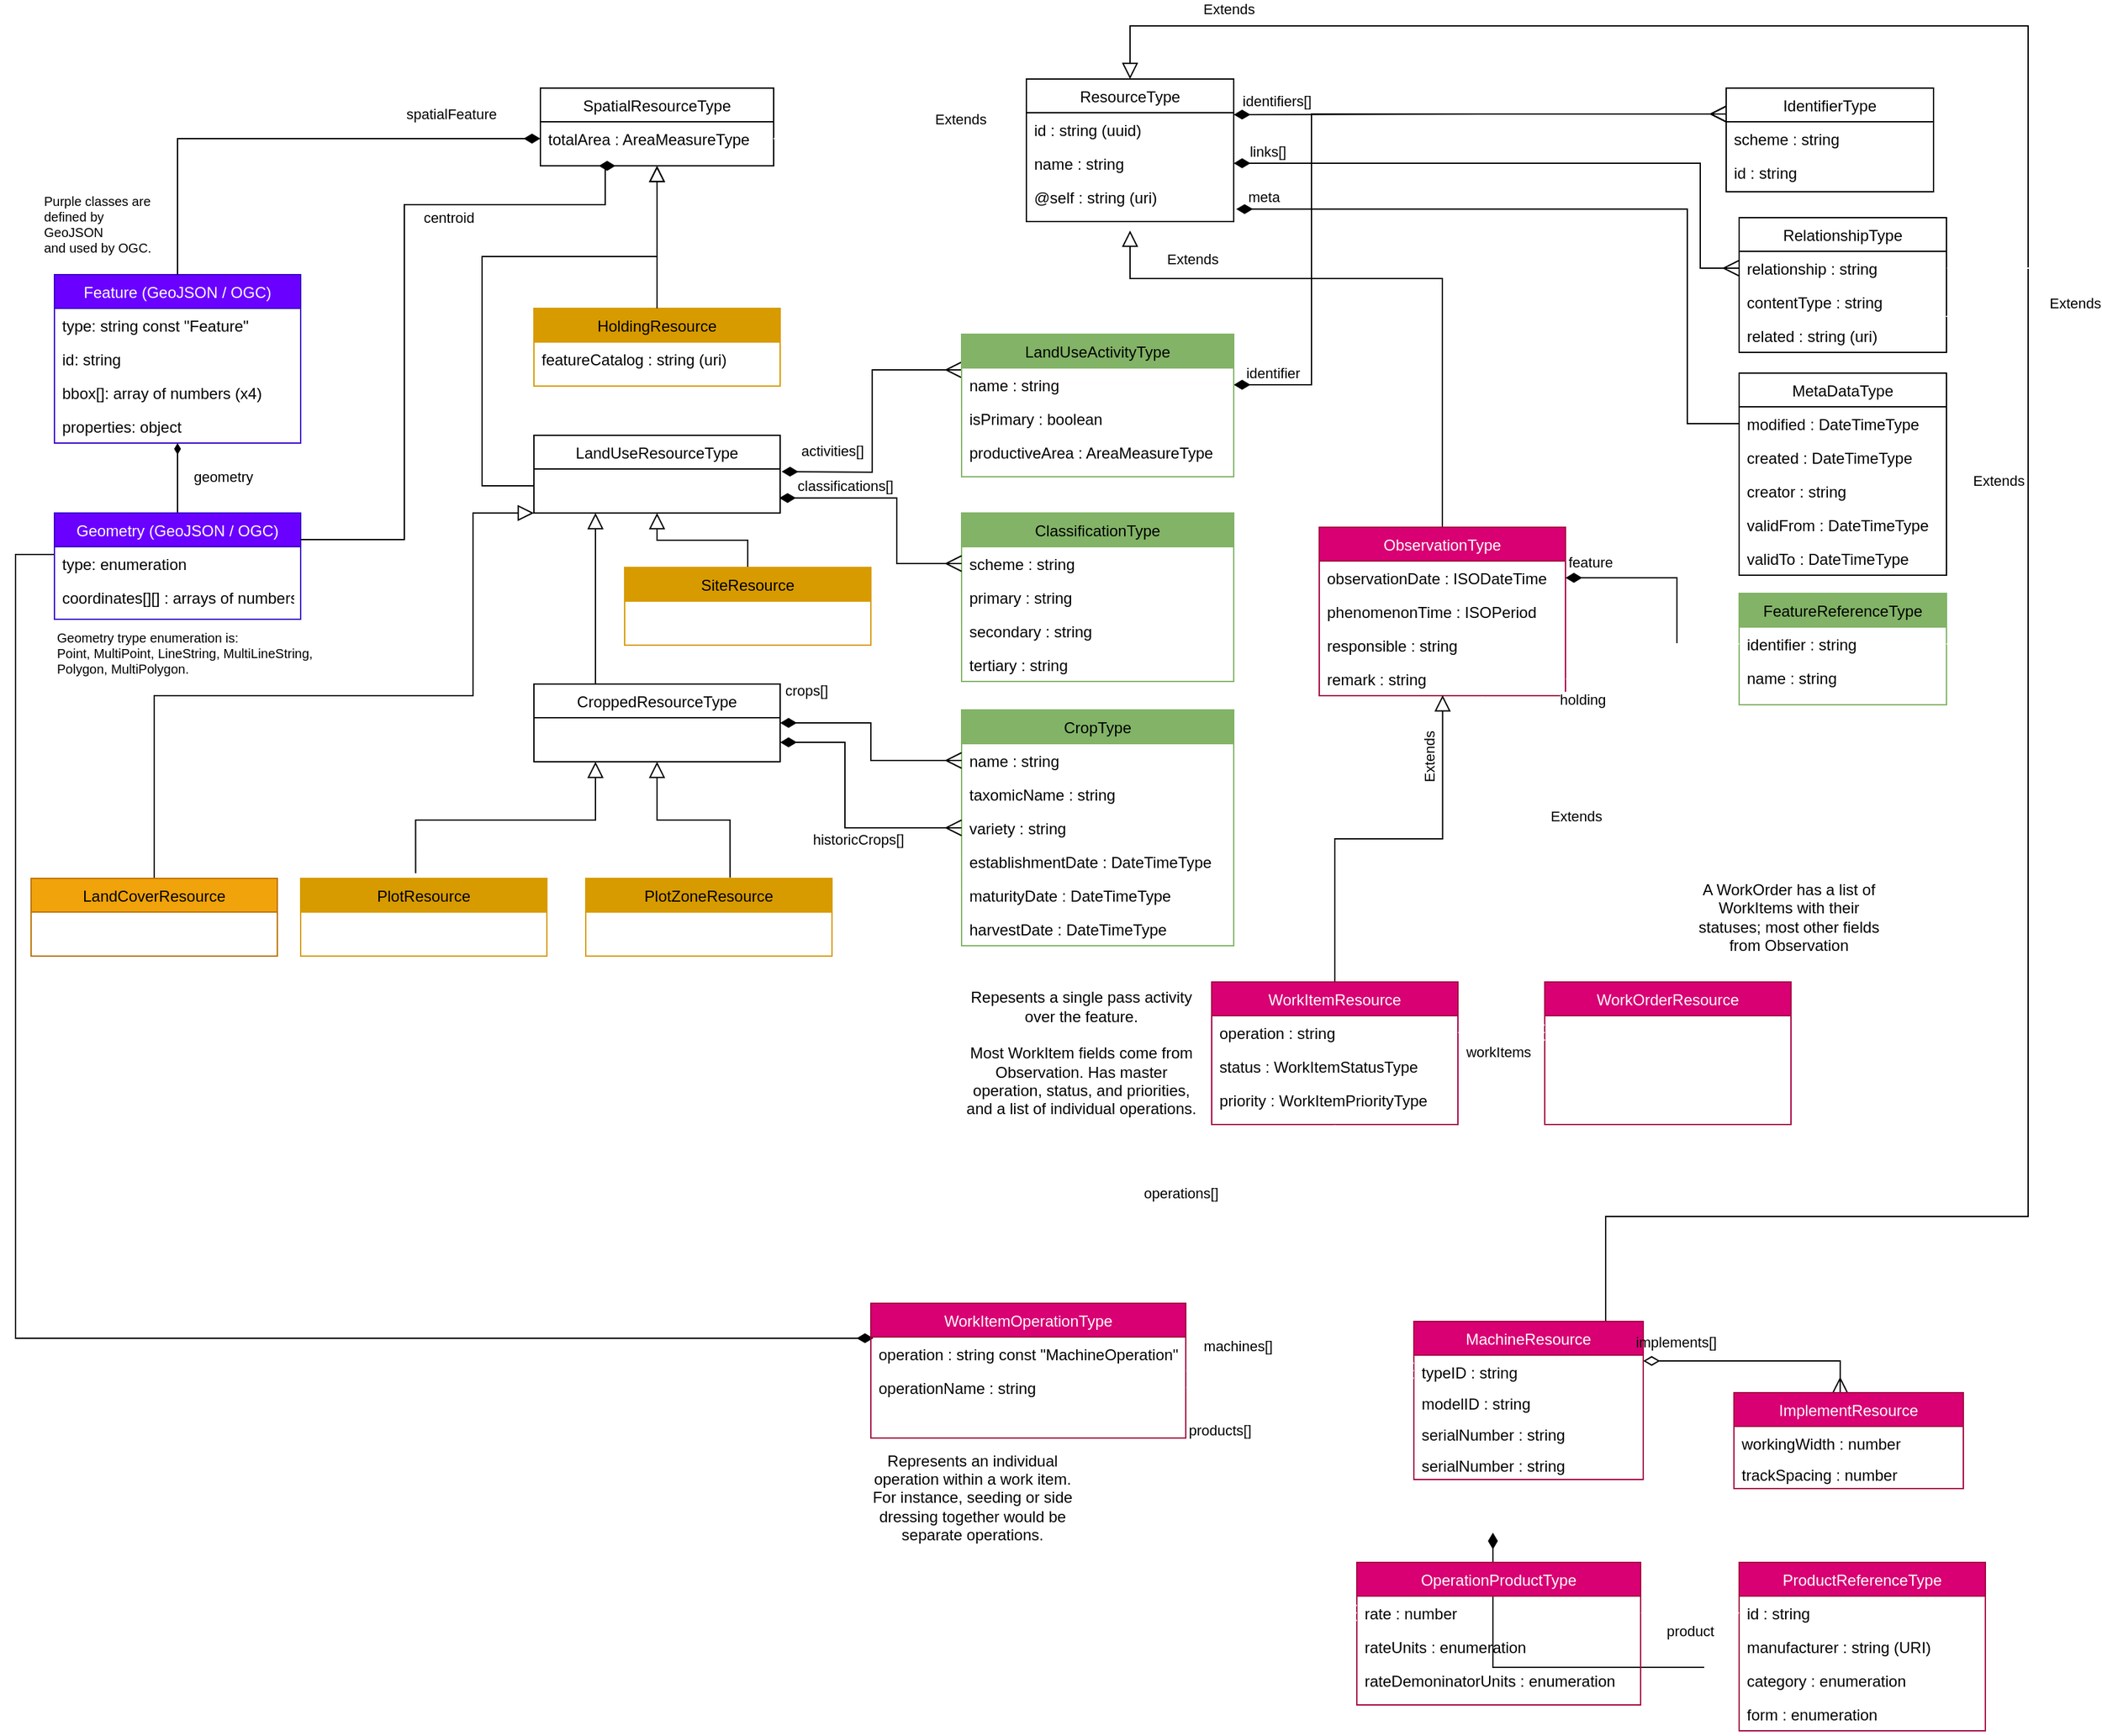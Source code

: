 <mxfile compressed="true">
    <diagram id="C5RBs43oDa-KdzZeNtuy" name="Page-1">
        <mxGraphModel dx="2879" dy="1839" grid="0" gridSize="10" guides="1" tooltips="1" connect="1" arrows="1" fold="1" page="0" pageScale="1" pageWidth="1200" pageHeight="1920" background="none" math="0" shadow="0">
            <root>
                <mxCell id="WIyWlLk6GJQsqaUBKTNV-0"/>
                <mxCell id="WIyWlLk6GJQsqaUBKTNV-1" parent="WIyWlLk6GJQsqaUBKTNV-0"/>
                <mxCell id="zkfFHV4jXpPFQw0GAbJ--0" value="ResourceType" style="swimlane;fontStyle=0;align=center;verticalAlign=top;childLayout=stackLayout;horizontal=1;startSize=26;horizontalStack=0;resizeParent=1;resizeLast=0;collapsible=1;marginBottom=0;rounded=0;shadow=0;strokeWidth=1;" parent="WIyWlLk6GJQsqaUBKTNV-1" vertex="1">
                    <mxGeometry x="410" y="33" width="160" height="110" as="geometry">
                        <mxRectangle x="230" y="140" width="160" height="26" as="alternateBounds"/>
                    </mxGeometry>
                </mxCell>
                <mxCell id="zkfFHV4jXpPFQw0GAbJ--1" value="id : string (uuid)" style="text;align=left;verticalAlign=top;spacingLeft=4;spacingRight=4;overflow=hidden;rotatable=0;points=[[0,0.5],[1,0.5]];portConstraint=eastwest;" parent="zkfFHV4jXpPFQw0GAbJ--0" vertex="1">
                    <mxGeometry y="26" width="160" height="26" as="geometry"/>
                </mxCell>
                <mxCell id="zkfFHV4jXpPFQw0GAbJ--2" value="name : string" style="text;align=left;verticalAlign=top;spacingLeft=4;spacingRight=4;overflow=hidden;rotatable=0;points=[[0,0.5],[1,0.5]];portConstraint=eastwest;rounded=0;shadow=0;html=0;" parent="zkfFHV4jXpPFQw0GAbJ--0" vertex="1">
                    <mxGeometry y="52" width="160" height="26" as="geometry"/>
                </mxCell>
                <mxCell id="zkfFHV4jXpPFQw0GAbJ--3" value="@self : string (uri)" style="text;align=left;verticalAlign=top;spacingLeft=4;spacingRight=4;overflow=hidden;rotatable=0;points=[[0,0.5],[1,0.5]];portConstraint=eastwest;rounded=0;shadow=0;html=0;" parent="zkfFHV4jXpPFQw0GAbJ--0" vertex="1">
                    <mxGeometry y="78" width="160" height="26" as="geometry"/>
                </mxCell>
                <mxCell id="IvbPVlKwJ6Z_w6Y-F0N4-129" value="identifier" style="edgeStyle=orthogonalEdgeStyle;rounded=0;orthogonalLoop=1;jettySize=auto;html=1;entryX=1;entryY=0.5;entryDx=0;entryDy=0;startArrow=ERmany;startFill=0;endArrow=diamondThin;endFill=1;strokeColor=default;strokeWidth=1;endSize=10;startSize=10;exitX=0;exitY=0.25;exitDx=0;exitDy=0;" parent="WIyWlLk6GJQsqaUBKTNV-1" source="IvbPVlKwJ6Z_w6Y-F0N4-3" target="IvbPVlKwJ6Z_w6Y-F0N4-124" edge="1">
                    <mxGeometry x="0.898" y="-9" relative="1" as="geometry">
                        <mxPoint x="920" y="50" as="sourcePoint"/>
                        <Array as="points">
                            <mxPoint x="630" y="60"/>
                            <mxPoint x="630" y="269"/>
                        </Array>
                        <mxPoint as="offset"/>
                    </mxGeometry>
                </mxCell>
                <mxCell id="IvbPVlKwJ6Z_w6Y-F0N4-3" value="IdentifierType" style="swimlane;fontStyle=0;align=center;verticalAlign=top;childLayout=stackLayout;horizontal=1;startSize=26;horizontalStack=0;resizeParent=1;resizeLast=0;collapsible=1;marginBottom=0;rounded=0;shadow=0;strokeWidth=1;" parent="WIyWlLk6GJQsqaUBKTNV-1" vertex="1">
                    <mxGeometry x="950" y="40" width="160" height="80" as="geometry">
                        <mxRectangle x="230" y="140" width="160" height="26" as="alternateBounds"/>
                    </mxGeometry>
                </mxCell>
                <mxCell id="IvbPVlKwJ6Z_w6Y-F0N4-4" value="scheme : string" style="text;align=left;verticalAlign=top;spacingLeft=4;spacingRight=4;overflow=hidden;rotatable=0;points=[[0,0.5],[1,0.5]];portConstraint=eastwest;" parent="IvbPVlKwJ6Z_w6Y-F0N4-3" vertex="1">
                    <mxGeometry y="26" width="160" height="26" as="geometry"/>
                </mxCell>
                <mxCell id="IvbPVlKwJ6Z_w6Y-F0N4-5" value="id : string" style="text;align=left;verticalAlign=top;spacingLeft=4;spacingRight=4;overflow=hidden;rotatable=0;points=[[0,0.5],[1,0.5]];portConstraint=eastwest;rounded=0;shadow=0;html=0;" parent="IvbPVlKwJ6Z_w6Y-F0N4-3" vertex="1">
                    <mxGeometry y="52" width="160" height="26" as="geometry"/>
                </mxCell>
                <mxCell id="IvbPVlKwJ6Z_w6Y-F0N4-12" value="links[]" style="edgeStyle=orthogonalEdgeStyle;rounded=0;orthogonalLoop=1;jettySize=auto;html=1;exitX=0;exitY=0.5;exitDx=0;exitDy=0;endArrow=diamondThin;endFill=1;entryX=1;entryY=0.5;entryDx=0;entryDy=0;startArrow=ERmany;startFill=0;strokeWidth=1;endSize=10;startSize=10;" parent="WIyWlLk6GJQsqaUBKTNV-1" source="IvbPVlKwJ6Z_w6Y-F0N4-9" target="zkfFHV4jXpPFQw0GAbJ--2" edge="1">
                    <mxGeometry x="0.89" y="-9" relative="1" as="geometry">
                        <mxPoint x="590" y="122" as="targetPoint"/>
                        <Array as="points">
                            <mxPoint x="930" y="179"/>
                            <mxPoint x="930" y="98"/>
                        </Array>
                        <mxPoint as="offset"/>
                    </mxGeometry>
                </mxCell>
                <mxCell id="IvbPVlKwJ6Z_w6Y-F0N4-8" value="RelationshipType" style="swimlane;fontStyle=0;align=center;verticalAlign=top;childLayout=stackLayout;horizontal=1;startSize=26;horizontalStack=0;resizeParent=1;resizeLast=0;collapsible=1;marginBottom=0;rounded=0;shadow=0;strokeWidth=1;" parent="WIyWlLk6GJQsqaUBKTNV-1" vertex="1">
                    <mxGeometry x="960" y="140" width="160" height="104" as="geometry">
                        <mxRectangle x="230" y="140" width="160" height="26" as="alternateBounds"/>
                    </mxGeometry>
                </mxCell>
                <mxCell id="IvbPVlKwJ6Z_w6Y-F0N4-9" value="relationship : string" style="text;align=left;verticalAlign=top;spacingLeft=4;spacingRight=4;overflow=hidden;rotatable=0;points=[[0,0.5],[1,0.5]];portConstraint=eastwest;" parent="IvbPVlKwJ6Z_w6Y-F0N4-8" vertex="1">
                    <mxGeometry y="26" width="160" height="26" as="geometry"/>
                </mxCell>
                <mxCell id="IvbPVlKwJ6Z_w6Y-F0N4-10" value="contentType : string" style="text;align=left;verticalAlign=top;spacingLeft=4;spacingRight=4;overflow=hidden;rotatable=0;points=[[0,0.5],[1,0.5]];portConstraint=eastwest;rounded=0;shadow=0;html=0;" parent="IvbPVlKwJ6Z_w6Y-F0N4-8" vertex="1">
                    <mxGeometry y="52" width="160" height="26" as="geometry"/>
                </mxCell>
                <mxCell id="IvbPVlKwJ6Z_w6Y-F0N4-11" value="related : string (uri)" style="text;align=left;verticalAlign=top;spacingLeft=4;spacingRight=4;overflow=hidden;rotatable=0;points=[[0,0.5],[1,0.5]];portConstraint=eastwest;rounded=0;shadow=0;html=0;" parent="IvbPVlKwJ6Z_w6Y-F0N4-8" vertex="1">
                    <mxGeometry y="78" width="160" height="26" as="geometry"/>
                </mxCell>
                <mxCell id="IvbPVlKwJ6Z_w6Y-F0N4-13" value="identifiers[]" style="edgeStyle=orthogonalEdgeStyle;rounded=0;orthogonalLoop=1;jettySize=auto;html=1;exitX=0;exitY=0.25;exitDx=0;exitDy=0;endArrow=diamondThin;endFill=1;startArrow=ERmany;startFill=0;strokeWidth=1;endSize=10;startSize=10;entryX=1;entryY=0.25;entryDx=0;entryDy=0;" parent="WIyWlLk6GJQsqaUBKTNV-1" source="IvbPVlKwJ6Z_w6Y-F0N4-3" target="zkfFHV4jXpPFQw0GAbJ--0" edge="1">
                    <mxGeometry x="0.827" y="-11" relative="1" as="geometry">
                        <mxPoint x="600" y="60" as="targetPoint"/>
                        <mxPoint as="offset"/>
                    </mxGeometry>
                </mxCell>
                <mxCell id="IvbPVlKwJ6Z_w6Y-F0N4-20" value="meta" style="edgeStyle=orthogonalEdgeStyle;orthogonalLoop=1;jettySize=auto;html=1;exitX=0;exitY=0.25;exitDx=0;exitDy=0;endArrow=diamondThin;endFill=1;entryX=1.012;entryY=0.862;entryDx=0;entryDy=0;entryPerimeter=0;strokeWidth=1;endSize=10;startSize=10;rounded=0;" parent="WIyWlLk6GJQsqaUBKTNV-1" source="IvbPVlKwJ6Z_w6Y-F0N4-14" target="zkfFHV4jXpPFQw0GAbJ--3" edge="1">
                    <mxGeometry x="0.924" y="-9" relative="1" as="geometry">
                        <mxPoint x="620" y="143" as="targetPoint"/>
                        <Array as="points">
                            <mxPoint x="920" y="299"/>
                            <mxPoint x="920" y="133"/>
                        </Array>
                        <mxPoint as="offset"/>
                    </mxGeometry>
                </mxCell>
                <mxCell id="IvbPVlKwJ6Z_w6Y-F0N4-14" value="MetaDataType" style="swimlane;fontStyle=0;align=center;verticalAlign=top;childLayout=stackLayout;horizontal=1;startSize=26;horizontalStack=0;resizeParent=1;resizeLast=0;collapsible=1;marginBottom=0;rounded=0;shadow=0;strokeWidth=1;" parent="WIyWlLk6GJQsqaUBKTNV-1" vertex="1">
                    <mxGeometry x="960" y="260" width="160" height="156" as="geometry">
                        <mxRectangle x="500" y="250" width="160" height="26" as="alternateBounds"/>
                    </mxGeometry>
                </mxCell>
                <mxCell id="IvbPVlKwJ6Z_w6Y-F0N4-15" value="modified : DateTimeType" style="text;align=left;verticalAlign=top;spacingLeft=4;spacingRight=4;overflow=hidden;rotatable=0;points=[[0,0.5],[1,0.5]];portConstraint=eastwest;" parent="IvbPVlKwJ6Z_w6Y-F0N4-14" vertex="1">
                    <mxGeometry y="26" width="160" height="26" as="geometry"/>
                </mxCell>
                <mxCell id="IvbPVlKwJ6Z_w6Y-F0N4-16" value="created : DateTimeType" style="text;align=left;verticalAlign=top;spacingLeft=4;spacingRight=4;overflow=hidden;rotatable=0;points=[[0,0.5],[1,0.5]];portConstraint=eastwest;rounded=0;shadow=0;html=0;" parent="IvbPVlKwJ6Z_w6Y-F0N4-14" vertex="1">
                    <mxGeometry y="52" width="160" height="26" as="geometry"/>
                </mxCell>
                <mxCell id="IvbPVlKwJ6Z_w6Y-F0N4-17" value="creator : string" style="text;align=left;verticalAlign=top;spacingLeft=4;spacingRight=4;overflow=hidden;rotatable=0;points=[[0,0.5],[1,0.5]];portConstraint=eastwest;rounded=0;shadow=0;html=0;" parent="IvbPVlKwJ6Z_w6Y-F0N4-14" vertex="1">
                    <mxGeometry y="78" width="160" height="26" as="geometry"/>
                </mxCell>
                <mxCell id="IvbPVlKwJ6Z_w6Y-F0N4-18" value="validFrom : DateTimeType" style="text;align=left;verticalAlign=top;spacingLeft=4;spacingRight=4;overflow=hidden;rotatable=0;points=[[0,0.5],[1,0.5]];portConstraint=eastwest;rounded=0;shadow=0;html=0;" parent="IvbPVlKwJ6Z_w6Y-F0N4-14" vertex="1">
                    <mxGeometry y="104" width="160" height="26" as="geometry"/>
                </mxCell>
                <mxCell id="IvbPVlKwJ6Z_w6Y-F0N4-19" value="validTo : DateTimeType" style="text;align=left;verticalAlign=top;spacingLeft=4;spacingRight=4;overflow=hidden;rotatable=0;points=[[0,0.5],[1,0.5]];portConstraint=eastwest;rounded=0;shadow=0;html=0;" parent="IvbPVlKwJ6Z_w6Y-F0N4-14" vertex="1">
                    <mxGeometry y="130" width="160" height="26" as="geometry"/>
                </mxCell>
                <mxCell id="IvbPVlKwJ6Z_w6Y-F0N4-21" value="FeatureReferenceType" style="swimlane;fontStyle=0;align=center;verticalAlign=top;childLayout=stackLayout;horizontal=1;startSize=26;horizontalStack=0;resizeParent=1;resizeLast=0;collapsible=1;marginBottom=0;rounded=0;shadow=0;strokeWidth=1;strokeColor=#82b366;fillColor=#82B366;" parent="WIyWlLk6GJQsqaUBKTNV-1" vertex="1">
                    <mxGeometry x="960" y="430" width="160" height="86" as="geometry">
                        <mxRectangle x="500" y="250" width="160" height="26" as="alternateBounds"/>
                    </mxGeometry>
                </mxCell>
                <mxCell id="IvbPVlKwJ6Z_w6Y-F0N4-23" value="identifier : string" style="text;align=left;verticalAlign=top;spacingLeft=4;spacingRight=4;overflow=hidden;rotatable=0;points=[[0,0.5],[1,0.5]];portConstraint=eastwest;rounded=0;shadow=0;html=0;" parent="IvbPVlKwJ6Z_w6Y-F0N4-21" vertex="1">
                    <mxGeometry y="26" width="160" height="26" as="geometry"/>
                </mxCell>
                <mxCell id="IvbPVlKwJ6Z_w6Y-F0N4-24" value="name : string" style="text;align=left;verticalAlign=top;spacingLeft=4;spacingRight=4;overflow=hidden;rotatable=0;points=[[0,0.5],[1,0.5]];portConstraint=eastwest;rounded=0;shadow=0;html=0;" parent="IvbPVlKwJ6Z_w6Y-F0N4-21" vertex="1">
                    <mxGeometry y="52" width="160" height="26" as="geometry"/>
                </mxCell>
                <mxCell id="IvbPVlKwJ6Z_w6Y-F0N4-36" value="Extends" style="edgeStyle=orthogonalEdgeStyle;rounded=0;orthogonalLoop=1;jettySize=auto;html=1;exitX=0.5;exitY=0;exitDx=0;exitDy=0;endArrow=block;endFill=0;strokeWidth=1;endSize=10;startSize=10;" parent="WIyWlLk6GJQsqaUBKTNV-1" source="IvbPVlKwJ6Z_w6Y-F0N4-27" edge="1">
                    <mxGeometry x="0.639" y="-15" relative="1" as="geometry">
                        <mxPoint x="490" y="150" as="targetPoint"/>
                        <mxPoint as="offset"/>
                        <Array as="points">
                            <mxPoint x="731" y="187"/>
                            <mxPoint x="490" y="187"/>
                        </Array>
                    </mxGeometry>
                </mxCell>
                <mxCell id="IvbPVlKwJ6Z_w6Y-F0N4-27" value="ObservationType" style="swimlane;fontStyle=0;align=center;verticalAlign=top;childLayout=stackLayout;horizontal=1;startSize=26;horizontalStack=0;resizeParent=1;resizeLast=0;collapsible=1;marginBottom=0;rounded=0;shadow=0;strokeWidth=1;strokeColor=#A50040;fillColor=#d80073;fontColor=#ffffff;" parent="WIyWlLk6GJQsqaUBKTNV-1" vertex="1">
                    <mxGeometry x="636" y="379" width="190" height="130" as="geometry">
                        <mxRectangle x="230" y="140" width="160" height="26" as="alternateBounds"/>
                    </mxGeometry>
                </mxCell>
                <mxCell id="IvbPVlKwJ6Z_w6Y-F0N4-28" value="observationDate : ISODateTime" style="text;align=left;verticalAlign=top;spacingLeft=4;spacingRight=4;overflow=hidden;rotatable=0;points=[[0,0.5],[1,0.5]];portConstraint=eastwest;" parent="IvbPVlKwJ6Z_w6Y-F0N4-27" vertex="1">
                    <mxGeometry y="26" width="190" height="26" as="geometry"/>
                </mxCell>
                <mxCell id="IvbPVlKwJ6Z_w6Y-F0N4-29" value="phenomenonTime : ISOPeriod" style="text;align=left;verticalAlign=top;spacingLeft=4;spacingRight=4;overflow=hidden;rotatable=0;points=[[0,0.5],[1,0.5]];portConstraint=eastwest;rounded=0;shadow=0;html=0;" parent="IvbPVlKwJ6Z_w6Y-F0N4-27" vertex="1">
                    <mxGeometry y="52" width="190" height="26" as="geometry"/>
                </mxCell>
                <mxCell id="IvbPVlKwJ6Z_w6Y-F0N4-32" value="responsible : string" style="text;align=left;verticalAlign=top;spacingLeft=4;spacingRight=4;overflow=hidden;rotatable=0;points=[[0,0.5],[1,0.5]];portConstraint=eastwest;rounded=0;shadow=0;html=0;" parent="IvbPVlKwJ6Z_w6Y-F0N4-27" vertex="1">
                    <mxGeometry y="78" width="190" height="26" as="geometry"/>
                </mxCell>
                <mxCell id="IvbPVlKwJ6Z_w6Y-F0N4-33" value="remark : string" style="text;align=left;verticalAlign=top;spacingLeft=4;spacingRight=4;overflow=hidden;rotatable=0;points=[[0,0.5],[1,0.5]];portConstraint=eastwest;rounded=0;shadow=0;html=0;" parent="IvbPVlKwJ6Z_w6Y-F0N4-27" vertex="1">
                    <mxGeometry y="104" width="190" height="26" as="geometry"/>
                </mxCell>
                <mxCell id="IvbPVlKwJ6Z_w6Y-F0N4-34" value="feature" style="edgeStyle=orthogonalEdgeStyle;rounded=0;orthogonalLoop=1;jettySize=auto;html=1;exitX=0;exitY=0.5;exitDx=0;exitDy=0;entryX=1;entryY=0.5;entryDx=0;entryDy=0;endArrow=diamondThin;endFill=1;strokeWidth=1;endSize=10;startSize=10;" parent="WIyWlLk6GJQsqaUBKTNV-1" target="IvbPVlKwJ6Z_w6Y-F0N4-28" edge="1">
                    <mxGeometry x="0.799" y="-12" relative="1" as="geometry">
                        <mxPoint x="840" y="291" as="targetPoint"/>
                        <Array as="points">
                            <mxPoint x="912" y="469"/>
                            <mxPoint x="912" y="418"/>
                        </Array>
                        <mxPoint as="offset"/>
                        <mxPoint x="960" y="469" as="sourcePoint"/>
                    </mxGeometry>
                </mxCell>
                <mxCell id="IvbPVlKwJ6Z_w6Y-F0N4-45" value="Extends" style="edgeStyle=orthogonalEdgeStyle;rounded=0;orthogonalLoop=1;jettySize=auto;html=1;exitX=0.5;exitY=0;exitDx=0;exitDy=0;entryX=0.501;entryY=0.985;entryDx=0;entryDy=0;entryPerimeter=0;endArrow=block;endFill=0;strokeWidth=1;endSize=10;startSize=10;horizontal=0;" parent="WIyWlLk6GJQsqaUBKTNV-1" source="IvbPVlKwJ6Z_w6Y-F0N4-37" target="IvbPVlKwJ6Z_w6Y-F0N4-33" edge="1">
                    <mxGeometry x="0.687" y="10" relative="1" as="geometry">
                        <mxPoint as="offset"/>
                    </mxGeometry>
                </mxCell>
                <mxCell id="IvbPVlKwJ6Z_w6Y-F0N4-37" value="WorkItemResource" style="swimlane;fontStyle=0;align=center;verticalAlign=top;childLayout=stackLayout;horizontal=1;startSize=26;horizontalStack=0;resizeParent=1;resizeLast=0;collapsible=1;marginBottom=0;rounded=0;shadow=0;strokeWidth=1;strokeColor=#A50040;fillColor=#d80073;fontColor=#ffffff;" parent="WIyWlLk6GJQsqaUBKTNV-1" vertex="1">
                    <mxGeometry x="553" y="730" width="190" height="110" as="geometry">
                        <mxRectangle x="230" y="140" width="160" height="26" as="alternateBounds"/>
                    </mxGeometry>
                </mxCell>
                <mxCell id="IvbPVlKwJ6Z_w6Y-F0N4-38" value="operation : string" style="text;align=left;verticalAlign=top;spacingLeft=4;spacingRight=4;overflow=hidden;rotatable=0;points=[[0,0.5],[1,0.5]];portConstraint=eastwest;" parent="IvbPVlKwJ6Z_w6Y-F0N4-37" vertex="1">
                    <mxGeometry y="26" width="190" height="26" as="geometry"/>
                </mxCell>
                <mxCell id="IvbPVlKwJ6Z_w6Y-F0N4-39" value="status : WorkItemStatusType" style="text;align=left;verticalAlign=top;spacingLeft=4;spacingRight=4;overflow=hidden;rotatable=0;points=[[0,0.5],[1,0.5]];portConstraint=eastwest;rounded=0;shadow=0;html=0;" parent="IvbPVlKwJ6Z_w6Y-F0N4-37" vertex="1">
                    <mxGeometry y="52" width="190" height="26" as="geometry"/>
                </mxCell>
                <mxCell id="IvbPVlKwJ6Z_w6Y-F0N4-44" value="priority : WorkItemPriorityType" style="text;align=left;verticalAlign=top;spacingLeft=4;spacingRight=4;overflow=hidden;rotatable=0;points=[[0,0.5],[1,0.5]];portConstraint=eastwest;rounded=0;shadow=0;html=0;" parent="IvbPVlKwJ6Z_w6Y-F0N4-37" vertex="1">
                    <mxGeometry y="78" width="190" height="26" as="geometry"/>
                </mxCell>
                <mxCell id="IvbPVlKwJ6Z_w6Y-F0N4-105" value="Extends" style="edgeStyle=orthogonalEdgeStyle;rounded=0;orthogonalLoop=1;jettySize=auto;html=1;startArrow=none;startFill=0;endArrow=block;endFill=0;strokeWidth=1;endSize=10;startSize=10;exitX=0.571;exitY=0.01;exitDx=0;exitDy=0;entryX=0.5;entryY=0;entryDx=0;entryDy=0;exitPerimeter=0;" parent="WIyWlLk6GJQsqaUBKTNV-1" source="cyvBYMKMf3qCFSVN3_wU-44" target="zkfFHV4jXpPFQw0GAbJ--0" edge="1">
                    <mxGeometry x="0.889" y="-13" relative="1" as="geometry">
                        <Array as="points">
                            <mxPoint x="857" y="993"/>
                            <mxPoint x="857" y="911"/>
                            <mxPoint x="1183" y="911"/>
                            <mxPoint x="1183" y="-8"/>
                            <mxPoint x="490" y="-8"/>
                        </Array>
                        <mxPoint as="offset"/>
                        <mxPoint x="857" y="764" as="sourcePoint"/>
                        <mxPoint x="899" y="667" as="targetPoint"/>
                    </mxGeometry>
                </mxCell>
                <mxCell id="21" value="&lt;font&gt;operationGeometry&lt;/font&gt;" style="edgeStyle=orthogonalEdgeStyle;rounded=0;orthogonalLoop=1;jettySize=auto;html=1;entryX=0;entryY=0.5;entryDx=0;entryDy=0;labelBackgroundColor=default;startArrow=diamondThin;startFill=1;endArrow=none;endFill=0;startSize=10;endSize=10;fontColor=#FFFFFF;exitX=0.008;exitY=0.038;exitDx=0;exitDy=0;exitPerimeter=0;" parent="WIyWlLk6GJQsqaUBKTNV-1" source="IvbPVlKwJ6Z_w6Y-F0N4-96" target="5" edge="1">
                    <mxGeometry x="-0.799" y="-26" relative="1" as="geometry">
                        <Array as="points">
                            <mxPoint x="-370" y="1005"/>
                            <mxPoint x="-370" y="400"/>
                            <mxPoint x="-340" y="400"/>
                        </Array>
                        <mxPoint as="offset"/>
                        <mxPoint x="-245" y="1039" as="sourcePoint"/>
                    </mxGeometry>
                </mxCell>
                <mxCell id="58" value="operations[]" style="edgeStyle=orthogonalEdgeStyle;html=1;exitX=0.5;exitY=0;exitDx=0;exitDy=0;entryX=0.5;entryY=1;entryDx=0;entryDy=0;strokeColor=#FFFFFF;startArrow=ERmany;startFill=0;endArrow=diamondThin;endFill=1;endSize=10;startSize=10;rounded=0;fillColor=#f5f5f5;" edge="1" parent="WIyWlLk6GJQsqaUBKTNV-1" source="IvbPVlKwJ6Z_w6Y-F0N4-95" target="IvbPVlKwJ6Z_w6Y-F0N4-37">
                    <mxGeometry x="-0.004" y="16" relative="1" as="geometry">
                        <mxPoint as="offset"/>
                    </mxGeometry>
                </mxCell>
                <mxCell id="IvbPVlKwJ6Z_w6Y-F0N4-95" value="WorkItemOperationType" style="swimlane;fontStyle=0;align=center;verticalAlign=top;childLayout=stackLayout;horizontal=1;startSize=26;horizontalStack=0;resizeParent=1;resizeLast=0;collapsible=1;marginBottom=0;rounded=0;shadow=0;strokeWidth=1;strokeColor=#A50040;fillColor=#d80073;fontColor=#ffffff;" parent="WIyWlLk6GJQsqaUBKTNV-1" vertex="1">
                    <mxGeometry x="290" y="978" width="243" height="104" as="geometry">
                        <mxRectangle x="230" y="140" width="160" height="26" as="alternateBounds"/>
                    </mxGeometry>
                </mxCell>
                <mxCell id="IvbPVlKwJ6Z_w6Y-F0N4-96" value="operation : string const &quot;MachineOperation&quot;" style="text;align=left;verticalAlign=top;spacingLeft=4;spacingRight=4;overflow=hidden;rotatable=0;points=[[0,0.5],[1,0.5]];portConstraint=eastwest;" parent="IvbPVlKwJ6Z_w6Y-F0N4-95" vertex="1">
                    <mxGeometry y="26" width="243" height="26" as="geometry"/>
                </mxCell>
                <mxCell id="IvbPVlKwJ6Z_w6Y-F0N4-98" value="operationName : string" style="text;align=left;verticalAlign=top;spacingLeft=4;spacingRight=4;overflow=hidden;rotatable=0;points=[[0,0.5],[1,0.5]];portConstraint=eastwest;rounded=0;shadow=0;html=0;" parent="IvbPVlKwJ6Z_w6Y-F0N4-95" vertex="1">
                    <mxGeometry y="52" width="243" height="26" as="geometry"/>
                </mxCell>
                <mxCell id="IvbPVlKwJ6Z_w6Y-F0N4-110" value="" style="edgeStyle=orthogonalEdgeStyle;rounded=0;orthogonalLoop=1;jettySize=auto;html=1;startArrow=none;startFill=0;endArrow=diamondThin;endFill=1;strokeWidth=1;endSize=10;startSize=10;entryX=1;entryY=0.5;entryDx=0;entryDy=0;exitX=0;exitY=0.5;exitDx=0;exitDy=0;" parent="WIyWlLk6GJQsqaUBKTNV-1" target="IvbPVlKwJ6Z_w6Y-F0N4-82" edge="1">
                    <mxGeometry x="0.139" y="26" relative="1" as="geometry">
                        <mxPoint x="933" y="1259" as="sourcePoint"/>
                        <mxPoint x="770" y="1155" as="targetPoint"/>
                        <Array as="points">
                            <mxPoint x="862" y="1259"/>
                            <mxPoint x="862" y="1259"/>
                        </Array>
                        <mxPoint as="offset"/>
                    </mxGeometry>
                </mxCell>
                <mxCell id="IvbPVlKwJ6Z_w6Y-F0N4-111" value="HoldingResource" style="swimlane;fontStyle=0;align=center;verticalAlign=top;childLayout=stackLayout;horizontal=1;startSize=26;horizontalStack=0;resizeParent=1;resizeLast=0;collapsible=1;marginBottom=0;rounded=0;shadow=0;strokeWidth=1;strokeColor=#d79b00;fillColor=#D79B00;" parent="WIyWlLk6GJQsqaUBKTNV-1" vertex="1">
                    <mxGeometry x="30" y="210" width="190" height="60" as="geometry">
                        <mxRectangle x="230" y="140" width="160" height="26" as="alternateBounds"/>
                    </mxGeometry>
                </mxCell>
                <mxCell id="IvbPVlKwJ6Z_w6Y-F0N4-113" value="featureCatalog : string (uri)" style="text;align=left;verticalAlign=top;spacingLeft=4;spacingRight=4;overflow=hidden;rotatable=0;points=[[0,0.5],[1,0.5]];portConstraint=eastwest;rounded=0;shadow=0;html=0;" parent="IvbPVlKwJ6Z_w6Y-F0N4-111" vertex="1">
                    <mxGeometry y="26" width="190" height="26" as="geometry"/>
                </mxCell>
                <mxCell id="30" style="edgeStyle=orthogonalEdgeStyle;rounded=0;orthogonalLoop=1;jettySize=auto;html=1;exitX=0.5;exitY=1;exitDx=0;exitDy=0;labelBackgroundColor=none;fontColor=#FFFFFF;startArrow=block;startFill=0;endArrow=none;endFill=0;startSize=10;endSize=10;" parent="WIyWlLk6GJQsqaUBKTNV-1" source="IvbPVlKwJ6Z_w6Y-F0N4-116" target="28" edge="1">
                    <mxGeometry relative="1" as="geometry"/>
                </mxCell>
                <mxCell id="31" style="edgeStyle=orthogonalEdgeStyle;rounded=0;orthogonalLoop=1;jettySize=auto;html=1;exitX=0.25;exitY=1;exitDx=0;exitDy=0;entryX=0.25;entryY=0;entryDx=0;entryDy=0;labelBackgroundColor=none;fontColor=#FFFFFF;startArrow=block;startFill=0;endArrow=none;endFill=0;startSize=10;endSize=10;" parent="WIyWlLk6GJQsqaUBKTNV-1" source="IvbPVlKwJ6Z_w6Y-F0N4-116" target="IvbPVlKwJ6Z_w6Y-F0N4-120" edge="1">
                    <mxGeometry relative="1" as="geometry"/>
                </mxCell>
                <mxCell id="42" style="edgeStyle=orthogonalEdgeStyle;html=1;exitX=0;exitY=1;exitDx=0;exitDy=0;entryX=0.5;entryY=0;entryDx=0;entryDy=0;rounded=0;endArrow=none;endFill=0;startArrow=block;startFill=0;endSize=10;startSize=10;" parent="WIyWlLk6GJQsqaUBKTNV-1" source="IvbPVlKwJ6Z_w6Y-F0N4-116" target="41" edge="1">
                    <mxGeometry relative="1" as="geometry">
                        <Array as="points">
                            <mxPoint x="-17" y="368"/>
                            <mxPoint x="-17" y="509"/>
                            <mxPoint x="-263" y="509"/>
                        </Array>
                    </mxGeometry>
                </mxCell>
                <mxCell id="IvbPVlKwJ6Z_w6Y-F0N4-116" value="LandUseResourceType" style="swimlane;fontStyle=0;align=center;verticalAlign=top;childLayout=stackLayout;horizontal=1;startSize=26;horizontalStack=0;resizeParent=1;resizeLast=0;collapsible=1;marginBottom=0;rounded=0;shadow=0;strokeWidth=1;" parent="WIyWlLk6GJQsqaUBKTNV-1" vertex="1">
                    <mxGeometry x="30" y="308" width="190" height="60" as="geometry">
                        <mxRectangle x="230" y="140" width="160" height="26" as="alternateBounds"/>
                    </mxGeometry>
                </mxCell>
                <mxCell id="34" style="edgeStyle=orthogonalEdgeStyle;rounded=0;orthogonalLoop=1;jettySize=auto;html=1;exitX=0.25;exitY=1;exitDx=0;exitDy=0;entryX=0.467;entryY=-0.067;entryDx=0;entryDy=0;entryPerimeter=0;labelBackgroundColor=none;fontColor=#FFFFFF;startArrow=block;startFill=0;endArrow=none;endFill=0;startSize=10;endSize=10;" parent="WIyWlLk6GJQsqaUBKTNV-1" source="IvbPVlKwJ6Z_w6Y-F0N4-120" target="8PXrG5L7NjHfaJk6wTGS-2" edge="1">
                    <mxGeometry relative="1" as="geometry"/>
                </mxCell>
                <mxCell id="35" style="edgeStyle=orthogonalEdgeStyle;rounded=0;orthogonalLoop=1;jettySize=auto;html=1;exitX=0.5;exitY=1;exitDx=0;exitDy=0;entryX=0.586;entryY=-0.011;entryDx=0;entryDy=0;entryPerimeter=0;labelBackgroundColor=none;fontColor=#FFFFFF;startArrow=block;startFill=0;endArrow=none;endFill=0;startSize=10;endSize=10;" parent="WIyWlLk6GJQsqaUBKTNV-1" source="IvbPVlKwJ6Z_w6Y-F0N4-120" target="32" edge="1">
                    <mxGeometry relative="1" as="geometry"/>
                </mxCell>
                <mxCell id="IvbPVlKwJ6Z_w6Y-F0N4-120" value="CroppedResourceType" style="swimlane;fontStyle=0;align=center;verticalAlign=top;childLayout=stackLayout;horizontal=1;startSize=26;horizontalStack=0;resizeParent=1;resizeLast=0;collapsible=1;marginBottom=0;rounded=0;shadow=0;strokeWidth=1;" parent="WIyWlLk6GJQsqaUBKTNV-1" vertex="1">
                    <mxGeometry x="30" y="500" width="190" height="60" as="geometry">
                        <mxRectangle x="230" y="140" width="160" height="26" as="alternateBounds"/>
                    </mxGeometry>
                </mxCell>
                <mxCell id="IvbPVlKwJ6Z_w6Y-F0N4-127" value="activities[]" style="edgeStyle=orthogonalEdgeStyle;rounded=0;orthogonalLoop=1;jettySize=auto;html=1;exitX=0;exitY=0.25;exitDx=0;exitDy=0;entryX=1.006;entryY=0.077;entryDx=0;entryDy=0;entryPerimeter=0;startArrow=ERmany;startFill=0;endArrow=diamondThin;endFill=1;strokeWidth=1;endSize=10;startSize=10;labelBackgroundColor=none;" parent="WIyWlLk6GJQsqaUBKTNV-1" source="IvbPVlKwJ6Z_w6Y-F0N4-123" edge="1">
                    <mxGeometry x="0.642" y="-16" relative="1" as="geometry">
                        <mxPoint as="offset"/>
                        <mxPoint x="221.14" y="336.002" as="targetPoint"/>
                    </mxGeometry>
                </mxCell>
                <mxCell id="IvbPVlKwJ6Z_w6Y-F0N4-123" value="LandUseActivityType" style="swimlane;fontStyle=0;align=center;verticalAlign=top;childLayout=stackLayout;horizontal=1;startSize=26;horizontalStack=0;resizeParent=1;resizeLast=0;collapsible=1;marginBottom=0;rounded=0;shadow=0;strokeWidth=1;strokeColor=#82b366;fillColor=#82B366;" parent="WIyWlLk6GJQsqaUBKTNV-1" vertex="1">
                    <mxGeometry x="360" y="230" width="210" height="110" as="geometry">
                        <mxRectangle x="230" y="140" width="160" height="26" as="alternateBounds"/>
                    </mxGeometry>
                </mxCell>
                <mxCell id="IvbPVlKwJ6Z_w6Y-F0N4-124" value="name : string" style="text;align=left;verticalAlign=top;spacingLeft=4;spacingRight=4;overflow=hidden;rotatable=0;points=[[0,0.5],[1,0.5]];portConstraint=eastwest;" parent="IvbPVlKwJ6Z_w6Y-F0N4-123" vertex="1">
                    <mxGeometry y="26" width="210" height="26" as="geometry"/>
                </mxCell>
                <mxCell id="IvbPVlKwJ6Z_w6Y-F0N4-125" value="isPrimary : boolean" style="text;align=left;verticalAlign=top;spacingLeft=4;spacingRight=4;overflow=hidden;rotatable=0;points=[[0,0.5],[1,0.5]];portConstraint=eastwest;rounded=0;shadow=0;html=0;" parent="IvbPVlKwJ6Z_w6Y-F0N4-123" vertex="1">
                    <mxGeometry y="52" width="210" height="26" as="geometry"/>
                </mxCell>
                <mxCell id="IvbPVlKwJ6Z_w6Y-F0N4-126" value="productiveArea : AreaMeasureType" style="text;align=left;verticalAlign=top;spacingLeft=4;spacingRight=4;overflow=hidden;rotatable=0;points=[[0,0.5],[1,0.5]];portConstraint=eastwest;rounded=0;shadow=0;html=0;" parent="IvbPVlKwJ6Z_w6Y-F0N4-123" vertex="1">
                    <mxGeometry y="78" width="210" height="26" as="geometry"/>
                </mxCell>
                <mxCell id="IvbPVlKwJ6Z_w6Y-F0N4-130" value="ClassificationType" style="swimlane;fontStyle=0;align=center;verticalAlign=top;childLayout=stackLayout;horizontal=1;startSize=26;horizontalStack=0;resizeParent=1;resizeLast=0;collapsible=1;marginBottom=0;rounded=0;shadow=0;strokeWidth=1;strokeColor=#82b366;fillColor=#82B366;" parent="WIyWlLk6GJQsqaUBKTNV-1" vertex="1">
                    <mxGeometry x="360" y="368" width="210" height="130" as="geometry">
                        <mxRectangle x="230" y="140" width="160" height="26" as="alternateBounds"/>
                    </mxGeometry>
                </mxCell>
                <mxCell id="IvbPVlKwJ6Z_w6Y-F0N4-131" value="scheme : string" style="text;align=left;verticalAlign=top;spacingLeft=4;spacingRight=4;overflow=hidden;rotatable=0;points=[[0,0.5],[1,0.5]];portConstraint=eastwest;" parent="IvbPVlKwJ6Z_w6Y-F0N4-130" vertex="1">
                    <mxGeometry y="26" width="210" height="26" as="geometry"/>
                </mxCell>
                <mxCell id="IvbPVlKwJ6Z_w6Y-F0N4-132" value="primary : string" style="text;align=left;verticalAlign=top;spacingLeft=4;spacingRight=4;overflow=hidden;rotatable=0;points=[[0,0.5],[1,0.5]];portConstraint=eastwest;rounded=0;shadow=0;html=0;" parent="IvbPVlKwJ6Z_w6Y-F0N4-130" vertex="1">
                    <mxGeometry y="52" width="210" height="26" as="geometry"/>
                </mxCell>
                <mxCell id="IvbPVlKwJ6Z_w6Y-F0N4-134" value="secondary : string" style="text;align=left;verticalAlign=top;spacingLeft=4;spacingRight=4;overflow=hidden;rotatable=0;points=[[0,0.5],[1,0.5]];portConstraint=eastwest;rounded=0;shadow=0;html=0;" parent="IvbPVlKwJ6Z_w6Y-F0N4-130" vertex="1">
                    <mxGeometry y="78" width="210" height="26" as="geometry"/>
                </mxCell>
                <mxCell id="IvbPVlKwJ6Z_w6Y-F0N4-133" value="tertiary : string" style="text;align=left;verticalAlign=top;spacingLeft=4;spacingRight=4;overflow=hidden;rotatable=0;points=[[0,0.5],[1,0.5]];portConstraint=eastwest;rounded=0;shadow=0;html=0;" parent="IvbPVlKwJ6Z_w6Y-F0N4-130" vertex="1">
                    <mxGeometry y="104" width="210" height="26" as="geometry"/>
                </mxCell>
                <mxCell id="IvbPVlKwJ6Z_w6Y-F0N4-135" value="classifications[]" style="edgeStyle=orthogonalEdgeStyle;rounded=0;orthogonalLoop=1;jettySize=auto;html=1;exitX=0;exitY=0.5;exitDx=0;exitDy=0;entryX=0.996;entryY=0.862;entryDx=0;entryDy=0;entryPerimeter=0;startArrow=ERmany;startFill=0;endArrow=diamondThin;endFill=1;strokeWidth=1;endSize=10;startSize=10;" parent="WIyWlLk6GJQsqaUBKTNV-1" source="IvbPVlKwJ6Z_w6Y-F0N4-131" edge="1">
                    <mxGeometry x="0.469" y="-9" relative="1" as="geometry">
                        <Array as="points">
                            <mxPoint x="310" y="407"/>
                            <mxPoint x="310" y="356"/>
                        </Array>
                        <mxPoint as="offset"/>
                        <mxPoint x="219.24" y="356.412" as="targetPoint"/>
                    </mxGeometry>
                </mxCell>
                <mxCell id="IvbPVlKwJ6Z_w6Y-F0N4-138" value="CropType" style="swimlane;fontStyle=0;align=center;verticalAlign=top;childLayout=stackLayout;horizontal=1;startSize=26;horizontalStack=0;resizeParent=1;resizeLast=0;collapsible=1;marginBottom=0;rounded=0;shadow=0;strokeWidth=1;strokeColor=#82b366;fillColor=#82B366;" parent="WIyWlLk6GJQsqaUBKTNV-1" vertex="1">
                    <mxGeometry x="360" y="520" width="210" height="182" as="geometry">
                        <mxRectangle x="230" y="140" width="160" height="26" as="alternateBounds"/>
                    </mxGeometry>
                </mxCell>
                <mxCell id="IvbPVlKwJ6Z_w6Y-F0N4-139" value="name : string" style="text;align=left;verticalAlign=top;spacingLeft=4;spacingRight=4;overflow=hidden;rotatable=0;points=[[0,0.5],[1,0.5]];portConstraint=eastwest;" parent="IvbPVlKwJ6Z_w6Y-F0N4-138" vertex="1">
                    <mxGeometry y="26" width="210" height="26" as="geometry"/>
                </mxCell>
                <mxCell id="IvbPVlKwJ6Z_w6Y-F0N4-140" value="taxomicName : string" style="text;align=left;verticalAlign=top;spacingLeft=4;spacingRight=4;overflow=hidden;rotatable=0;points=[[0,0.5],[1,0.5]];portConstraint=eastwest;rounded=0;shadow=0;html=0;" parent="IvbPVlKwJ6Z_w6Y-F0N4-138" vertex="1">
                    <mxGeometry y="52" width="210" height="26" as="geometry"/>
                </mxCell>
                <mxCell id="IvbPVlKwJ6Z_w6Y-F0N4-141" value="variety : string" style="text;align=left;verticalAlign=top;spacingLeft=4;spacingRight=4;overflow=hidden;rotatable=0;points=[[0,0.5],[1,0.5]];portConstraint=eastwest;rounded=0;shadow=0;html=0;" parent="IvbPVlKwJ6Z_w6Y-F0N4-138" vertex="1">
                    <mxGeometry y="78" width="210" height="26" as="geometry"/>
                </mxCell>
                <mxCell id="IvbPVlKwJ6Z_w6Y-F0N4-143" value="establishmentDate : DateTimeType" style="text;align=left;verticalAlign=top;spacingLeft=4;spacingRight=4;overflow=hidden;rotatable=0;points=[[0,0.5],[1,0.5]];portConstraint=eastwest;rounded=0;shadow=0;html=0;" parent="IvbPVlKwJ6Z_w6Y-F0N4-138" vertex="1">
                    <mxGeometry y="104" width="210" height="26" as="geometry"/>
                </mxCell>
                <mxCell id="IvbPVlKwJ6Z_w6Y-F0N4-144" value="maturityDate : DateTimeType" style="text;align=left;verticalAlign=top;spacingLeft=4;spacingRight=4;overflow=hidden;rotatable=0;points=[[0,0.5],[1,0.5]];portConstraint=eastwest;rounded=0;shadow=0;html=0;" parent="IvbPVlKwJ6Z_w6Y-F0N4-138" vertex="1">
                    <mxGeometry y="130" width="210" height="26" as="geometry"/>
                </mxCell>
                <mxCell id="IvbPVlKwJ6Z_w6Y-F0N4-142" value="harvestDate : DateTimeType" style="text;align=left;verticalAlign=top;spacingLeft=4;spacingRight=4;overflow=hidden;rotatable=0;points=[[0,0.5],[1,0.5]];portConstraint=eastwest;rounded=0;shadow=0;html=0;" parent="IvbPVlKwJ6Z_w6Y-F0N4-138" vertex="1">
                    <mxGeometry y="156" width="210" height="26" as="geometry"/>
                </mxCell>
                <mxCell id="IvbPVlKwJ6Z_w6Y-F0N4-146" value="crops[]" style="edgeStyle=orthogonalEdgeStyle;rounded=0;orthogonalLoop=1;jettySize=auto;html=1;exitX=0;exitY=0.5;exitDx=0;exitDy=0;entryX=1;entryY=0.5;entryDx=0;entryDy=0;startArrow=ERmany;startFill=0;endArrow=diamondThin;endFill=1;endSize=10;startSize=10;" parent="WIyWlLk6GJQsqaUBKTNV-1" source="IvbPVlKwJ6Z_w6Y-F0N4-139" target="IvbPVlKwJ6Z_w6Y-F0N4-120" edge="1">
                    <mxGeometry x="0.763" y="-25" relative="1" as="geometry">
                        <mxPoint as="offset"/>
                    </mxGeometry>
                </mxCell>
                <mxCell id="IvbPVlKwJ6Z_w6Y-F0N4-147" value="historicCrops[]" style="edgeStyle=orthogonalEdgeStyle;rounded=0;orthogonalLoop=1;jettySize=auto;html=1;exitX=0;exitY=0.5;exitDx=0;exitDy=0;entryX=1;entryY=0.75;entryDx=0;entryDy=0;startArrow=ERmany;startFill=0;endArrow=diamondThin;endFill=1;strokeWidth=1;endSize=10;startSize=10;horizontal=1;" parent="WIyWlLk6GJQsqaUBKTNV-1" source="IvbPVlKwJ6Z_w6Y-F0N4-141" target="IvbPVlKwJ6Z_w6Y-F0N4-120" edge="1">
                    <mxGeometry x="-0.223" y="9" relative="1" as="geometry">
                        <mxPoint as="offset"/>
                        <Array as="points">
                            <mxPoint x="270" y="611"/>
                            <mxPoint x="270" y="545"/>
                        </Array>
                    </mxGeometry>
                </mxCell>
                <mxCell id="IvbPVlKwJ6Z_w6Y-F0N4-148" value="holding" style="edgeStyle=orthogonalEdgeStyle;rounded=0;orthogonalLoop=1;jettySize=auto;html=1;exitX=0;exitY=0.5;exitDx=0;exitDy=0;startArrow=none;startFill=0;endArrow=diamondThin;endFill=1;startSize=10;endSize=10;strokeWidth=1;entryX=1;entryY=0.5;entryDx=0;entryDy=0;strokeColor=#FFFFFF;" parent="WIyWlLk6GJQsqaUBKTNV-1" source="IvbPVlKwJ6Z_w6Y-F0N4-23" target="IvbPVlKwJ6Z_w6Y-F0N4-33" edge="1">
                    <mxGeometry x="0.839" y="16" relative="1" as="geometry">
                        <mxPoint x="885" y="329" as="targetPoint"/>
                        <mxPoint as="offset"/>
                    </mxGeometry>
                </mxCell>
                <mxCell id="8PXrG5L7NjHfaJk6wTGS-2" value="PlotResource" style="swimlane;fontStyle=0;align=center;verticalAlign=top;childLayout=stackLayout;horizontal=1;startSize=26;horizontalStack=0;resizeParent=1;resizeLast=0;collapsible=1;marginBottom=0;rounded=0;shadow=0;strokeWidth=1;strokeColor=#d79b00;fillColor=#D79B00;" parent="WIyWlLk6GJQsqaUBKTNV-1" vertex="1">
                    <mxGeometry x="-150" y="650" width="190" height="60" as="geometry">
                        <mxRectangle x="230" y="140" width="160" height="26" as="alternateBounds"/>
                    </mxGeometry>
                </mxCell>
                <mxCell id="12" value="geometry" style="rounded=0;orthogonalLoop=1;jettySize=auto;html=1;entryX=0.5;entryY=0;entryDx=0;entryDy=0;labelBackgroundColor=none;strokeColor=#000000;startArrow=diamondThin;startFill=1;endArrow=none;endFill=0;" parent="WIyWlLk6GJQsqaUBKTNV-1" source="0" target="4" edge="1">
                    <mxGeometry x="-0.037" y="35" relative="1" as="geometry">
                        <mxPoint as="offset"/>
                    </mxGeometry>
                </mxCell>
                <mxCell id="0" value="Feature (GeoJSON / OGC)" style="swimlane;fontStyle=0;align=center;verticalAlign=top;childLayout=stackLayout;horizontal=1;startSize=26;horizontalStack=0;resizeParent=1;resizeLast=0;collapsible=1;marginBottom=0;rounded=0;shadow=0;strokeWidth=1;fillColor=#6a00ff;strokeColor=#3700CC;fontColor=#ffffff;" parent="WIyWlLk6GJQsqaUBKTNV-1" vertex="1">
                    <mxGeometry x="-340" y="184" width="190" height="130" as="geometry">
                        <mxRectangle x="230" y="140" width="160" height="26" as="alternateBounds"/>
                    </mxGeometry>
                </mxCell>
                <mxCell id="1" value="type: string const &quot;Feature&quot;" style="text;align=left;verticalAlign=top;spacingLeft=4;spacingRight=4;overflow=hidden;rotatable=0;points=[[0,0.5],[1,0.5]];portConstraint=eastwest;" parent="0" vertex="1">
                    <mxGeometry y="26" width="190" height="26" as="geometry"/>
                </mxCell>
                <mxCell id="9" value="id: string" style="text;align=left;verticalAlign=top;spacingLeft=4;spacingRight=4;overflow=hidden;rotatable=0;points=[[0,0.5],[1,0.5]];portConstraint=eastwest;" parent="0" vertex="1">
                    <mxGeometry y="52" width="190" height="26" as="geometry"/>
                </mxCell>
                <mxCell id="2" value="bbox[]: array of numbers (x4)" style="text;align=left;verticalAlign=top;spacingLeft=4;spacingRight=4;overflow=hidden;rotatable=0;points=[[0,0.5],[1,0.5]];portConstraint=eastwest;" parent="0" vertex="1">
                    <mxGeometry y="78" width="190" height="26" as="geometry"/>
                </mxCell>
                <mxCell id="3" value="properties: object" style="text;align=left;verticalAlign=top;spacingLeft=4;spacingRight=4;overflow=hidden;rotatable=0;points=[[0,0.5],[1,0.5]];portConstraint=eastwest;" parent="0" vertex="1">
                    <mxGeometry y="104" width="190" height="26" as="geometry"/>
                </mxCell>
                <mxCell id="4" value="Geometry (GeoJSON / OGC)" style="swimlane;fontStyle=0;align=center;verticalAlign=top;childLayout=stackLayout;horizontal=1;startSize=26;horizontalStack=0;resizeParent=1;resizeLast=0;collapsible=1;marginBottom=0;rounded=0;shadow=0;strokeWidth=1;fillColor=#6a00ff;strokeColor=#3700CC;fontColor=#ffffff;" parent="WIyWlLk6GJQsqaUBKTNV-1" vertex="1">
                    <mxGeometry x="-340" y="368" width="190" height="82" as="geometry">
                        <mxRectangle x="230" y="140" width="160" height="26" as="alternateBounds"/>
                    </mxGeometry>
                </mxCell>
                <mxCell id="5" value="type: enumeration" style="text;align=left;verticalAlign=top;spacingLeft=4;spacingRight=4;overflow=hidden;rotatable=0;points=[[0,0.5],[1,0.5]];portConstraint=eastwest;" parent="4" vertex="1">
                    <mxGeometry y="26" width="190" height="26" as="geometry"/>
                </mxCell>
                <mxCell id="6" value="coordinates[][] : arrays of numbers" style="text;align=left;verticalAlign=top;spacingLeft=4;spacingRight=4;overflow=hidden;rotatable=0;points=[[0,0.5],[1,0.5]];portConstraint=eastwest;" parent="4" vertex="1">
                    <mxGeometry y="52" width="190" height="26" as="geometry"/>
                </mxCell>
                <mxCell id="20" value="centroid" style="edgeStyle=orthogonalEdgeStyle;rounded=0;orthogonalLoop=1;jettySize=auto;html=1;exitX=0.25;exitY=1;exitDx=0;exitDy=0;entryX=1;entryY=0.25;entryDx=0;entryDy=0;labelBackgroundColor=none;startArrow=diamondThin;startFill=1;endArrow=none;endFill=0;startSize=10;endSize=10;" parent="WIyWlLk6GJQsqaUBKTNV-1" source="13" target="4" edge="1">
                    <mxGeometry x="-0.408" y="10" relative="1" as="geometry">
                        <Array as="points">
                            <mxPoint x="85" y="130"/>
                            <mxPoint x="-70" y="130"/>
                            <mxPoint x="-70" y="389"/>
                        </Array>
                        <mxPoint as="offset"/>
                    </mxGeometry>
                </mxCell>
                <mxCell id="22" value="Extends" style="edgeStyle=orthogonalEdgeStyle;rounded=0;orthogonalLoop=1;jettySize=auto;html=1;exitX=0.5;exitY=1;exitDx=0;exitDy=0;entryX=0.5;entryY=0;entryDx=0;entryDy=0;labelBackgroundColor=none;fontColor=#FFFFFF;startArrow=block;startFill=0;endArrow=none;endFill=0;startSize=10;endSize=10;" parent="WIyWlLk6GJQsqaUBKTNV-1" source="13" target="IvbPVlKwJ6Z_w6Y-F0N4-111" edge="1">
                    <mxGeometry relative="1" as="geometry"/>
                </mxCell>
                <mxCell id="23" style="edgeStyle=orthogonalEdgeStyle;rounded=0;orthogonalLoop=1;jettySize=auto;html=1;exitX=0.5;exitY=1;exitDx=0;exitDy=0;entryX=0;entryY=0.5;entryDx=0;entryDy=0;labelBackgroundColor=none;fontColor=#FFFFFF;startArrow=block;startFill=0;endArrow=none;endFill=0;startSize=10;endSize=10;" parent="WIyWlLk6GJQsqaUBKTNV-1" source="13" edge="1">
                    <mxGeometry relative="1" as="geometry">
                        <mxPoint x="30" y="347" as="targetPoint"/>
                        <Array as="points">
                            <mxPoint x="125" y="170"/>
                            <mxPoint x="-10" y="170"/>
                            <mxPoint x="-10" y="347"/>
                        </Array>
                    </mxGeometry>
                </mxCell>
                <mxCell id="13" value="SpatialResourceType" style="swimlane;fontStyle=0;align=center;verticalAlign=top;childLayout=stackLayout;horizontal=1;startSize=26;horizontalStack=0;resizeParent=1;resizeLast=0;collapsible=1;marginBottom=0;rounded=0;shadow=0;strokeWidth=1;" parent="WIyWlLk6GJQsqaUBKTNV-1" vertex="1">
                    <mxGeometry x="35" y="40" width="180" height="60" as="geometry">
                        <mxRectangle x="230" y="140" width="160" height="26" as="alternateBounds"/>
                    </mxGeometry>
                </mxCell>
                <mxCell id="14" value="totalArea : AreaMeasureType" style="text;align=left;verticalAlign=top;spacingLeft=4;spacingRight=4;overflow=hidden;rotatable=0;points=[[0,0.5],[1,0.5]];portConstraint=eastwest;" parent="13" vertex="1">
                    <mxGeometry y="26" width="180" height="26" as="geometry"/>
                </mxCell>
                <mxCell id="17" value="Extends" style="edgeStyle=none;rounded=0;orthogonalLoop=1;jettySize=auto;html=1;exitX=1;exitY=0.5;exitDx=0;exitDy=0;labelBackgroundColor=none;startArrow=none;startFill=0;endArrow=block;endFill=0;endSize=10;startSize=10;strokeColor=#FFFFFF;" parent="WIyWlLk6GJQsqaUBKTNV-1" source="14" edge="1">
                    <mxGeometry x="0.497" y="15" relative="1" as="geometry">
                        <mxPoint x="220" y="105" as="sourcePoint"/>
                        <mxPoint x="407" y="79" as="targetPoint"/>
                        <mxPoint as="offset"/>
                    </mxGeometry>
                </mxCell>
                <mxCell id="18" value="spatialFeature" style="edgeStyle=orthogonalEdgeStyle;rounded=0;orthogonalLoop=1;jettySize=auto;html=1;exitX=0;exitY=0.5;exitDx=0;exitDy=0;entryX=0.5;entryY=0;entryDx=0;entryDy=0;labelBackgroundColor=none;startArrow=diamondThin;startFill=1;endArrow=none;endFill=0;startSize=10;endSize=10;" parent="WIyWlLk6GJQsqaUBKTNV-1" source="14" target="0" edge="1">
                    <mxGeometry x="-0.641" y="-19" relative="1" as="geometry">
                        <mxPoint as="offset"/>
                    </mxGeometry>
                </mxCell>
                <mxCell id="28" value="SiteResource" style="swimlane;fontStyle=0;align=center;verticalAlign=top;childLayout=stackLayout;horizontal=1;startSize=26;horizontalStack=0;resizeParent=1;resizeLast=0;collapsible=1;marginBottom=0;rounded=0;shadow=0;strokeWidth=1;strokeColor=#d79b00;fillColor=#D79B00;" parent="WIyWlLk6GJQsqaUBKTNV-1" vertex="1">
                    <mxGeometry x="100" y="410" width="190" height="60" as="geometry">
                        <mxRectangle x="230" y="140" width="160" height="26" as="alternateBounds"/>
                    </mxGeometry>
                </mxCell>
                <mxCell id="32" value="PlotZoneResource" style="swimlane;fontStyle=0;align=center;verticalAlign=top;childLayout=stackLayout;horizontal=1;startSize=26;horizontalStack=0;resizeParent=1;resizeLast=0;collapsible=1;marginBottom=0;rounded=0;shadow=0;strokeWidth=1;strokeColor=#d79b00;fillColor=#D79B00;" parent="WIyWlLk6GJQsqaUBKTNV-1" vertex="1">
                    <mxGeometry x="70" y="650" width="190" height="60" as="geometry">
                        <mxRectangle x="230" y="140" width="160" height="26" as="alternateBounds"/>
                    </mxGeometry>
                </mxCell>
                <mxCell id="36" value="Geometry trype enumeration is:&lt;br&gt;Point, MultiPoint, LineString, MultiLineString, Polygon, MultiPolygon." style="text;html=1;align=left;verticalAlign=middle;whiteSpace=wrap;rounded=0;fontSize=10;" parent="WIyWlLk6GJQsqaUBKTNV-1" vertex="1">
                    <mxGeometry x="-340" y="462" width="210" height="28" as="geometry"/>
                </mxCell>
                <mxCell id="37" value="Purple classes are defined by GeoJSON&amp;nbsp;&lt;br&gt;and used by OGC." style="text;html=1;align=left;verticalAlign=middle;whiteSpace=wrap;rounded=0;fontSize=10;" parent="WIyWlLk6GJQsqaUBKTNV-1" vertex="1">
                    <mxGeometry x="-350" y="120" width="90" height="50" as="geometry"/>
                </mxCell>
                <mxCell id="cyvBYMKMf3qCFSVN3_wU-44" value="MachineResource" style="swimlane;fontStyle=0;childLayout=stackLayout;horizontal=1;startSize=26;fillColor=#d80073;horizontalStack=0;resizeParent=1;resizeParentMax=0;resizeLast=0;collapsible=1;marginBottom=0;strokeColor=#A50040;fontColor=#ffffff;" parent="WIyWlLk6GJQsqaUBKTNV-1" vertex="1">
                    <mxGeometry x="709" y="992" width="177" height="122" as="geometry"/>
                </mxCell>
                <object label="typeID : string" modelID="String&#10;" id="cyvBYMKMf3qCFSVN3_wU-46">
                    <mxCell style="text;strokeColor=none;fillColor=none;align=left;verticalAlign=top;spacingLeft=4;spacingRight=4;overflow=hidden;rotatable=0;points=[[0,0.5],[1,0.5]];portConstraint=eastwest;" parent="cyvBYMKMf3qCFSVN3_wU-44" vertex="1">
                        <mxGeometry y="26" width="177" height="24" as="geometry"/>
                    </mxCell>
                </object>
                <object label="modelID : string" modelID="String&#10;" id="qw6o9eu0Upf8LxbuP9og-48">
                    <mxCell style="text;strokeColor=none;fillColor=none;align=left;verticalAlign=top;spacingLeft=4;spacingRight=4;overflow=hidden;rotatable=0;points=[[0,0.5],[1,0.5]];portConstraint=eastwest;" parent="cyvBYMKMf3qCFSVN3_wU-44" vertex="1">
                        <mxGeometry y="50" width="177" height="24" as="geometry"/>
                    </mxCell>
                </object>
                <object label="serialNumber : string" modelID="String&#10;" id="qw6o9eu0Upf8LxbuP9og-49">
                    <mxCell style="text;strokeColor=none;fillColor=none;align=left;verticalAlign=top;spacingLeft=4;spacingRight=4;overflow=hidden;rotatable=0;points=[[0,0.5],[1,0.5]];portConstraint=eastwest;" parent="cyvBYMKMf3qCFSVN3_wU-44" vertex="1">
                        <mxGeometry y="74" width="177" height="24" as="geometry"/>
                    </mxCell>
                </object>
                <object label="serialNumber : string" modelID="String&#10;" id="qw6o9eu0Upf8LxbuP9og-50">
                    <mxCell style="text;strokeColor=none;fillColor=none;align=left;verticalAlign=top;spacingLeft=4;spacingRight=4;overflow=hidden;rotatable=0;points=[[0,0.5],[1,0.5]];portConstraint=eastwest;" parent="cyvBYMKMf3qCFSVN3_wU-44" vertex="1">
                        <mxGeometry y="98" width="177" height="24" as="geometry"/>
                    </mxCell>
                </object>
                <mxCell id="cyvBYMKMf3qCFSVN3_wU-52" value="implements[]" style="edgeStyle=orthogonalEdgeStyle;rounded=0;orthogonalLoop=1;jettySize=auto;html=1;startArrow=ERmany;startFill=0;endArrow=diamondThin;endFill=0;strokeWidth=1;endSize=10;startSize=10;labelBackgroundColor=none;entryX=1;entryY=0.25;entryDx=0;entryDy=0;exitX=0.463;exitY=0.012;exitDx=0;exitDy=0;exitPerimeter=0;" parent="WIyWlLk6GJQsqaUBKTNV-1" source="qw6o9eu0Upf8LxbuP9og-51" edge="1" target="cyvBYMKMf3qCFSVN3_wU-44">
                    <mxGeometry x="0.715" y="-15" relative="1" as="geometry">
                        <mxPoint as="offset"/>
                        <mxPoint x="944.947" y="975.012" as="targetPoint"/>
                        <Array as="points">
                            <mxPoint x="1038" y="1023"/>
                        </Array>
                        <mxPoint x="1178" y="993" as="sourcePoint"/>
                    </mxGeometry>
                </mxCell>
                <mxCell id="qw6o9eu0Upf8LxbuP9og-51" value="ImplementResource" style="swimlane;fontStyle=0;childLayout=stackLayout;horizontal=1;startSize=26;fillColor=#d80073;horizontalStack=0;resizeParent=1;resizeParentMax=0;resizeLast=0;collapsible=1;marginBottom=0;strokeColor=#A50040;fontColor=#ffffff;" parent="WIyWlLk6GJQsqaUBKTNV-1" vertex="1">
                    <mxGeometry x="956" y="1047" width="177" height="74" as="geometry"/>
                </mxCell>
                <object label="workingWidth : number" modelID="String&#10;" id="qw6o9eu0Upf8LxbuP9og-56">
                    <mxCell style="text;strokeColor=none;fillColor=none;align=left;verticalAlign=top;spacingLeft=4;spacingRight=4;overflow=hidden;rotatable=0;points=[[0,0.5],[1,0.5]];portConstraint=eastwest;" parent="qw6o9eu0Upf8LxbuP9og-51" vertex="1">
                        <mxGeometry y="26" width="177" height="24" as="geometry"/>
                    </mxCell>
                </object>
                <object label="trackSpacing : number" modelID="String&#10;" id="qw6o9eu0Upf8LxbuP9og-57">
                    <mxCell style="text;strokeColor=none;fillColor=none;align=left;verticalAlign=top;spacingLeft=4;spacingRight=4;overflow=hidden;rotatable=0;points=[[0,0.5],[1,0.5]];portConstraint=eastwest;" parent="qw6o9eu0Upf8LxbuP9og-51" vertex="1">
                        <mxGeometry y="50" width="177" height="24" as="geometry"/>
                    </mxCell>
                </object>
                <mxCell id="41" value="LandCoverResource" style="swimlane;fontStyle=0;align=center;verticalAlign=top;childLayout=stackLayout;horizontal=1;startSize=26;horizontalStack=0;resizeParent=1;resizeLast=0;collapsible=1;marginBottom=0;rounded=0;shadow=0;strokeWidth=1;strokeColor=#BD7000;fillColor=#f0a30a;fontColor=default;" parent="WIyWlLk6GJQsqaUBKTNV-1" vertex="1">
                    <mxGeometry x="-358" y="650" width="190" height="60" as="geometry">
                        <mxRectangle x="230" y="140" width="160" height="26" as="alternateBounds"/>
                    </mxGeometry>
                </mxCell>
                <mxCell id="54" value="OperationProductType" style="swimlane;fontStyle=0;align=center;verticalAlign=top;childLayout=stackLayout;horizontal=1;startSize=26;horizontalStack=0;resizeParent=1;resizeLast=0;collapsible=1;marginBottom=0;rounded=0;shadow=0;strokeWidth=1;strokeColor=#A50040;fillColor=#d80073;fontColor=#ffffff;" parent="WIyWlLk6GJQsqaUBKTNV-1" vertex="1">
                    <mxGeometry x="665" y="1178" width="219" height="110" as="geometry">
                        <mxRectangle x="230" y="140" width="160" height="26" as="alternateBounds"/>
                    </mxGeometry>
                </mxCell>
                <mxCell id="55" value="rate : number" style="text;align=left;verticalAlign=top;spacingLeft=4;spacingRight=4;overflow=hidden;rotatable=0;points=[[0,0.5],[1,0.5]];portConstraint=eastwest;" parent="54" vertex="1">
                    <mxGeometry y="26" width="219" height="26" as="geometry"/>
                </mxCell>
                <mxCell id="56" value="rateUnits : enumeration" style="text;align=left;verticalAlign=top;spacingLeft=4;spacingRight=4;overflow=hidden;rotatable=0;points=[[0,0.5],[1,0.5]];portConstraint=eastwest;rounded=0;shadow=0;html=0;" parent="54" vertex="1">
                    <mxGeometry y="52" width="219" height="26" as="geometry"/>
                </mxCell>
                <mxCell id="57" value="rateDemoninatorUnits : enumeration" style="text;align=left;verticalAlign=top;spacingLeft=4;spacingRight=4;overflow=hidden;rotatable=0;points=[[0,0.5],[1,0.5]];portConstraint=eastwest;rounded=0;shadow=0;html=0;" parent="54" vertex="1">
                    <mxGeometry y="78" width="219" height="26" as="geometry"/>
                </mxCell>
                <mxCell id="60" value="machines[]" style="edgeStyle=orthogonalEdgeStyle;rounded=0;html=1;exitX=0;exitY=0.5;exitDx=0;exitDy=0;startArrow=ERmany;startFill=0;endArrow=diamondThin;endFill=1;startSize=10;endSize=10;strokeColor=#FFFFFF;" edge="1" parent="WIyWlLk6GJQsqaUBKTNV-1" source="cyvBYMKMf3qCFSVN3_wU-46" target="IvbPVlKwJ6Z_w6Y-F0N4-95">
                    <mxGeometry x="0.563" y="-19" relative="1" as="geometry">
                        <mxPoint x="1" as="offset"/>
                    </mxGeometry>
                </mxCell>
                <mxCell id="77" value="Extends" style="edgeStyle=orthogonalEdgeStyle;rounded=0;html=1;exitX=0.5;exitY=0;exitDx=0;exitDy=0;entryX=1;entryY=0.5;entryDx=0;entryDy=0;startArrow=none;startFill=0;endArrow=block;endFill=0;startSize=10;endSize=10;strokeColor=#FFFFFF;" edge="1" parent="WIyWlLk6GJQsqaUBKTNV-1" source="61" target="IvbPVlKwJ6Z_w6Y-F0N4-9">
                    <mxGeometry x="0.8" relative="1" as="geometry">
                        <Array as="points">
                            <mxPoint x="1055" y="1155"/>
                            <mxPoint x="1219" y="1155"/>
                            <mxPoint x="1219" y="179"/>
                        </Array>
                        <mxPoint as="offset"/>
                    </mxGeometry>
                </mxCell>
                <mxCell id="61" value="ProductReferenceType" style="swimlane;fontStyle=0;align=center;verticalAlign=top;childLayout=stackLayout;horizontal=1;startSize=26;horizontalStack=0;resizeParent=1;resizeLast=0;collapsible=1;marginBottom=0;rounded=0;shadow=0;strokeWidth=1;strokeColor=#A50040;fillColor=#d80073;fontColor=#ffffff;" vertex="1" parent="WIyWlLk6GJQsqaUBKTNV-1">
                    <mxGeometry x="960" y="1178" width="190" height="130" as="geometry">
                        <mxRectangle x="230" y="140" width="160" height="26" as="alternateBounds"/>
                    </mxGeometry>
                </mxCell>
                <mxCell id="62" value="id : string" style="text;align=left;verticalAlign=top;spacingLeft=4;spacingRight=4;overflow=hidden;rotatable=0;points=[[0,0.5],[1,0.5]];portConstraint=eastwest;" vertex="1" parent="61">
                    <mxGeometry y="26" width="190" height="26" as="geometry"/>
                </mxCell>
                <mxCell id="63" value="manufacturer : string (URI)" style="text;align=left;verticalAlign=top;spacingLeft=4;spacingRight=4;overflow=hidden;rotatable=0;points=[[0,0.5],[1,0.5]];portConstraint=eastwest;rounded=0;shadow=0;html=0;" vertex="1" parent="61">
                    <mxGeometry y="52" width="190" height="26" as="geometry"/>
                </mxCell>
                <mxCell id="64" value="category : enumeration" style="text;align=left;verticalAlign=top;spacingLeft=4;spacingRight=4;overflow=hidden;rotatable=0;points=[[0,0.5],[1,0.5]];portConstraint=eastwest;rounded=0;shadow=0;html=0;" vertex="1" parent="61">
                    <mxGeometry y="78" width="190" height="26" as="geometry"/>
                </mxCell>
                <mxCell id="65" value="form : enumeration" style="text;align=left;verticalAlign=top;spacingLeft=4;spacingRight=4;overflow=hidden;rotatable=0;points=[[0,0.5],[1,0.5]];portConstraint=eastwest;rounded=0;shadow=0;html=0;" vertex="1" parent="61">
                    <mxGeometry y="104" width="190" height="26" as="geometry"/>
                </mxCell>
                <mxCell id="66" value="product" style="edgeStyle=orthogonalEdgeStyle;rounded=0;html=1;exitX=0;exitY=0.5;exitDx=0;exitDy=0;entryX=1;entryY=0.5;entryDx=0;entryDy=0;startArrow=none;startFill=0;endArrow=diamondThin;endFill=1;startSize=10;endSize=10;strokeColor=#FFFFFF;" edge="1" parent="WIyWlLk6GJQsqaUBKTNV-1" source="62" target="55">
                    <mxGeometry y="14" relative="1" as="geometry">
                        <mxPoint as="offset"/>
                    </mxGeometry>
                </mxCell>
                <mxCell id="67" value="products[]" style="edgeStyle=orthogonalEdgeStyle;rounded=0;html=1;exitX=0;exitY=0.5;exitDx=0;exitDy=0;startArrow=ERmany;startFill=0;endArrow=diamondThin;endFill=1;startSize=10;endSize=10;strokeColor=#FFFFFF;" edge="1" parent="WIyWlLk6GJQsqaUBKTNV-1" source="55" target="IvbPVlKwJ6Z_w6Y-F0N4-98">
                    <mxGeometry x="0.829" y="33" relative="1" as="geometry">
                        <mxPoint as="offset"/>
                    </mxGeometry>
                </mxCell>
                <mxCell id="72" value="Extends" style="edgeStyle=orthogonalEdgeStyle;rounded=0;html=1;exitX=0.5;exitY=0;exitDx=0;exitDy=0;entryX=0.661;entryY=1.003;entryDx=0;entryDy=0;entryPerimeter=0;startArrow=none;startFill=0;endArrow=block;endFill=0;startSize=10;endSize=10;strokeColor=#FFFFFF;" edge="1" parent="WIyWlLk6GJQsqaUBKTNV-1" source="68" target="IvbPVlKwJ6Z_w6Y-F0N4-33">
                    <mxGeometry x="-0.003" y="-18" relative="1" as="geometry">
                        <mxPoint as="offset"/>
                    </mxGeometry>
                </mxCell>
                <mxCell id="68" value="WorkOrderResource" style="swimlane;fontStyle=0;align=center;verticalAlign=top;childLayout=stackLayout;horizontal=1;startSize=26;horizontalStack=0;resizeParent=1;resizeLast=0;collapsible=1;marginBottom=0;rounded=0;shadow=0;strokeWidth=1;strokeColor=#A50040;fillColor=#d80073;fontColor=#ffffff;" vertex="1" parent="WIyWlLk6GJQsqaUBKTNV-1">
                    <mxGeometry x="810" y="730" width="190" height="110" as="geometry">
                        <mxRectangle x="230" y="140" width="160" height="26" as="alternateBounds"/>
                    </mxGeometry>
                </mxCell>
                <mxCell id="73" value="workItems" style="edgeStyle=orthogonalEdgeStyle;rounded=0;html=1;exitX=0;exitY=0.5;exitDx=0;exitDy=0;startArrow=ERmany;startFill=0;endArrow=diamond;endFill=1;startSize=10;endSize=10;strokeColor=#FFFFFF;" edge="1" parent="WIyWlLk6GJQsqaUBKTNV-1" target="IvbPVlKwJ6Z_w6Y-F0N4-38">
                    <mxGeometry x="0.075" y="15" relative="1" as="geometry">
                        <mxPoint x="810" y="769" as="sourcePoint"/>
                        <mxPoint as="offset"/>
                    </mxGeometry>
                </mxCell>
                <mxCell id="74" value="A WorkOrder has a list of WorkItems with their statuses; most other fields from Observation" style="text;html=1;strokeColor=none;fillColor=none;align=center;verticalAlign=middle;whiteSpace=wrap;rounded=0;" vertex="1" parent="WIyWlLk6GJQsqaUBKTNV-1">
                    <mxGeometry x="920" y="644" width="157" height="72" as="geometry"/>
                </mxCell>
                <mxCell id="75" value="Repesents a single pass activity over the feature. &lt;br&gt;&lt;br&gt;Most WorkItem fields come from Observation. Has master operation, status, and priorities, and a list of individual operations." style="text;html=1;strokeColor=none;fillColor=none;align=center;verticalAlign=middle;whiteSpace=wrap;rounded=0;" vertex="1" parent="WIyWlLk6GJQsqaUBKTNV-1">
                    <mxGeometry x="362" y="733.5" width="181" height="103" as="geometry"/>
                </mxCell>
                <mxCell id="76" value="Represents an individual operation within a work item. For instance, seeding or side dressing together would be separate operations." style="text;html=1;strokeColor=none;fillColor=none;align=center;verticalAlign=middle;whiteSpace=wrap;rounded=0;" vertex="1" parent="WIyWlLk6GJQsqaUBKTNV-1">
                    <mxGeometry x="290" y="1092" width="157" height="72" as="geometry"/>
                </mxCell>
                <mxCell id="79" value="Extends" style="edgeStyle=orthogonalEdgeStyle;rounded=0;html=1;exitX=1;exitY=0.5;exitDx=0;exitDy=0;entryX=0.996;entryY=-0.069;entryDx=0;entryDy=0;entryPerimeter=0;startArrow=none;startFill=0;endArrow=block;endFill=0;startSize=10;endSize=10;strokeColor=#FFFFFF;" edge="1" parent="WIyWlLk6GJQsqaUBKTNV-1" source="IvbPVlKwJ6Z_w6Y-F0N4-23" target="IvbPVlKwJ6Z_w6Y-F0N4-11">
                    <mxGeometry relative="1" as="geometry">
                        <Array as="points">
                            <mxPoint x="1160" y="469"/>
                            <mxPoint x="1160" y="216"/>
                        </Array>
                    </mxGeometry>
                </mxCell>
            </root>
        </mxGraphModel>
    </diagram>
</mxfile>